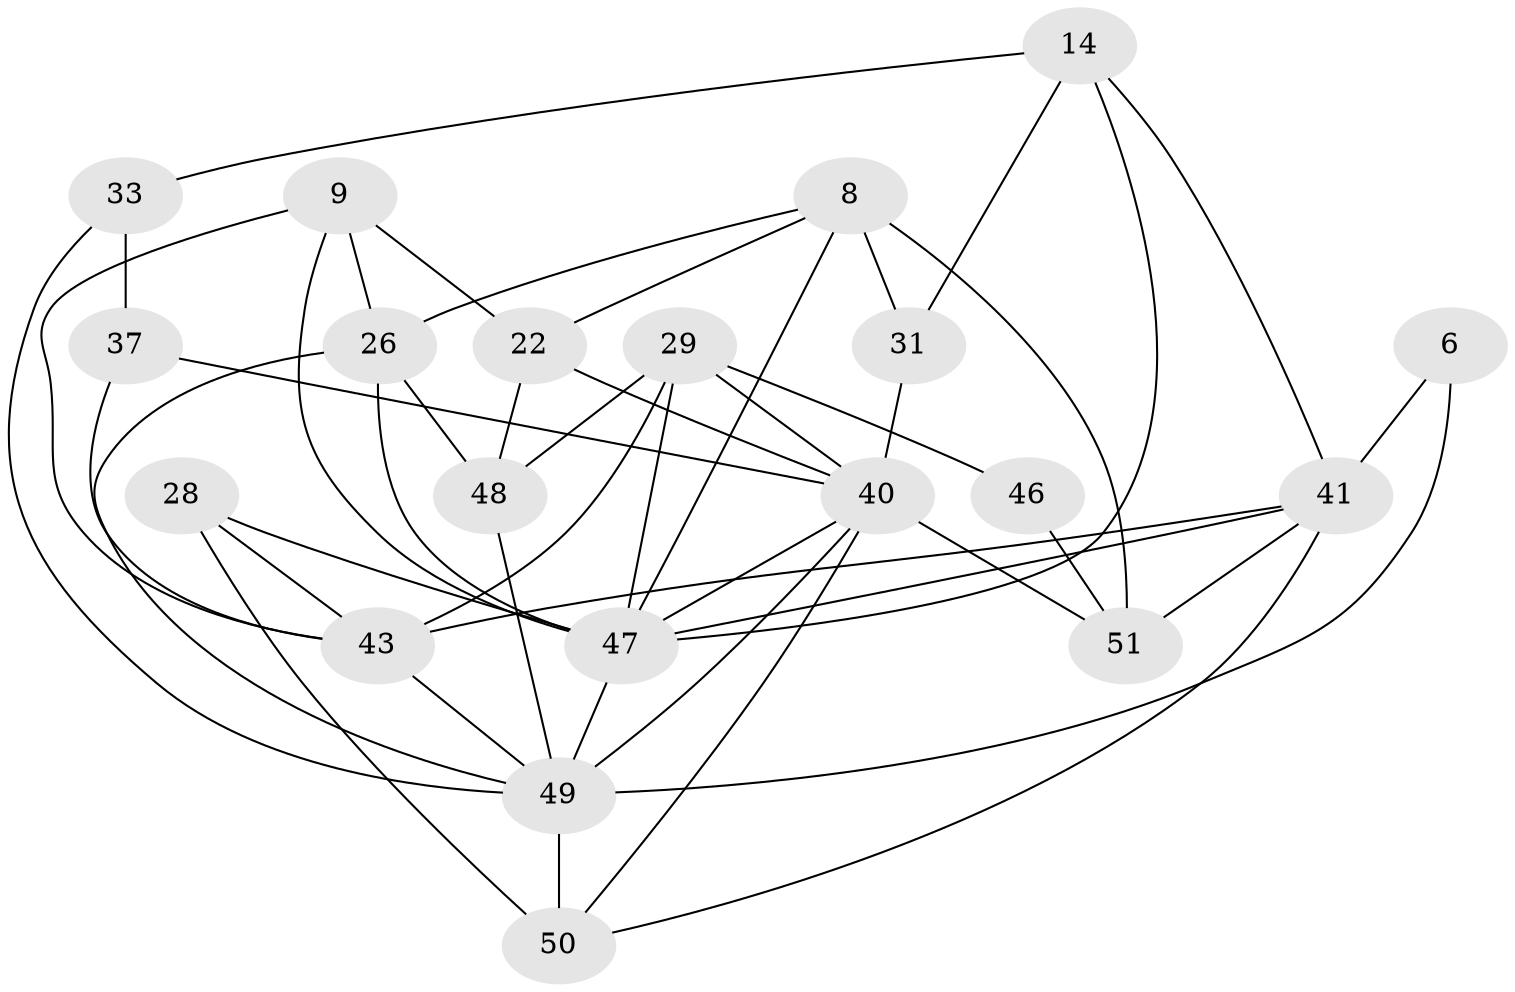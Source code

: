 // original degree distribution, {4: 1.0}
// Generated by graph-tools (version 1.1) at 2025/02/03/04/25 22:02:25]
// undirected, 20 vertices, 46 edges
graph export_dot {
graph [start="1"]
  node [color=gray90,style=filled];
  6;
  8 [super="+1"];
  9 [super="+5"];
  14 [super="+10"];
  22 [super="+15"];
  26 [super="+25"];
  28 [super="+20"];
  29 [super="+16"];
  31;
  33 [super="+12"];
  37;
  40 [super="+13+38"];
  41 [super="+24"];
  43 [super="+11+42"];
  46;
  47 [super="+23+39+35"];
  48 [super="+32"];
  49 [super="+21+36"];
  50 [super="+45"];
  51 [super="+44"];
  6 -- 41;
  6 -- 49 [weight=3];
  8 -- 51 [weight=2];
  8 -- 31;
  8 -- 22;
  8 -- 26;
  8 -- 47;
  9 -- 22 [weight=2];
  9 -- 26;
  9 -- 43 [weight=2];
  9 -- 47;
  14 -- 31;
  14 -- 47 [weight=2];
  14 -- 33 [weight=2];
  14 -- 41;
  22 -- 48;
  22 -- 40 [weight=2];
  26 -- 48 [weight=2];
  26 -- 47 [weight=3];
  26 -- 49;
  28 -- 50 [weight=2];
  28 -- 43;
  28 -- 47 [weight=3];
  29 -- 46 [weight=2];
  29 -- 48 [weight=2];
  29 -- 43;
  29 -- 40;
  29 -- 47 [weight=2];
  31 -- 40 [weight=2];
  33 -- 49 [weight=2];
  33 -- 37 [weight=2];
  37 -- 43;
  37 -- 40;
  40 -- 50;
  40 -- 51;
  40 -- 47 [weight=2];
  40 -- 49 [weight=2];
  41 -- 50;
  41 -- 43;
  41 -- 51;
  41 -- 47;
  43 -- 49 [weight=2];
  46 -- 51 [weight=2];
  47 -- 49;
  48 -- 49;
  49 -- 50 [weight=2];
}
